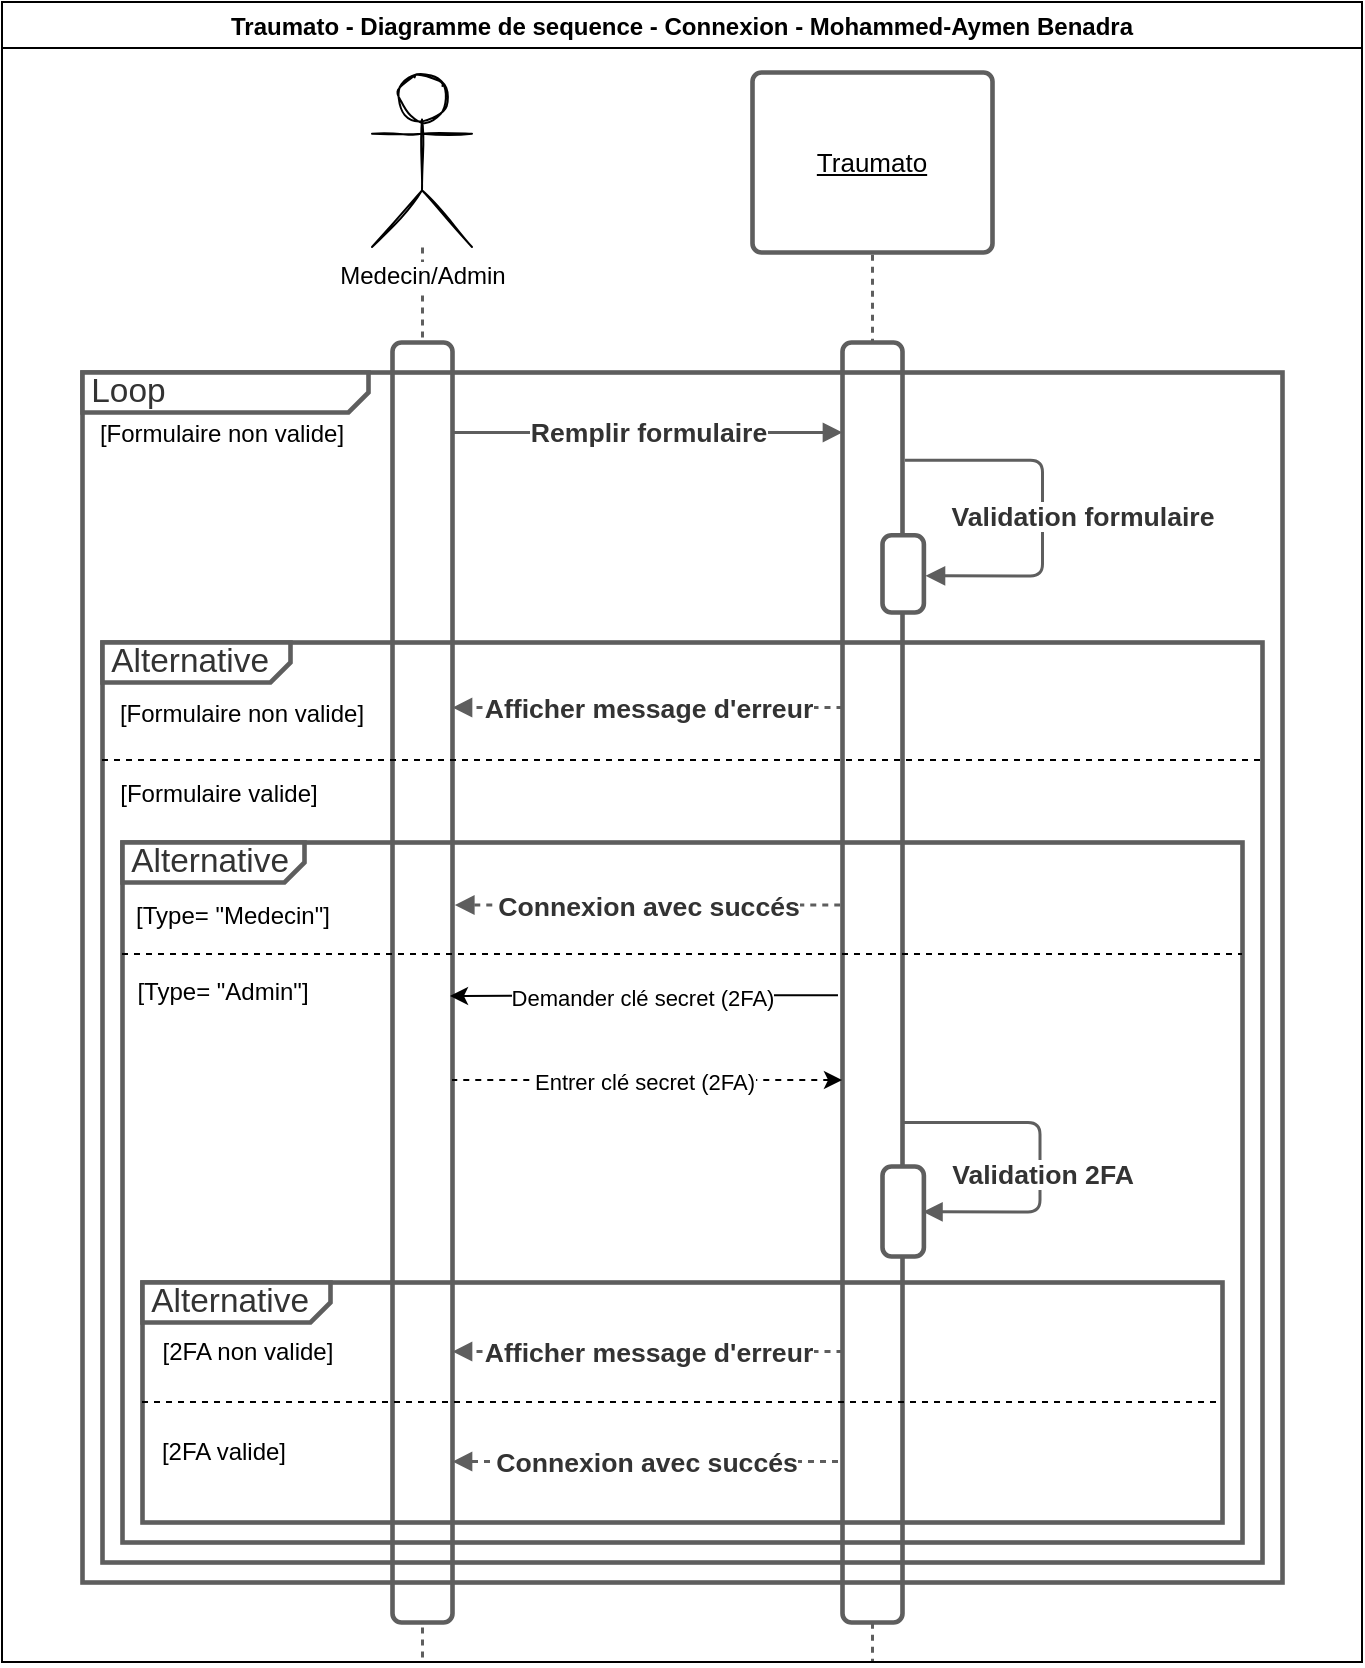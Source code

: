 <mxfile version="16.1.2" type="device"><diagram id="C5RBs43oDa-KdzZeNtuy" name="Page-1"><mxGraphModel dx="1231" dy="1828" grid="1" gridSize="10" guides="1" tooltips="1" connect="1" arrows="1" fold="1" page="1" pageScale="1" pageWidth="827" pageHeight="1169" math="0" shadow="0"><root><mxCell id="WIyWlLk6GJQsqaUBKTNV-0"/><mxCell id="WIyWlLk6GJQsqaUBKTNV-1" parent="WIyWlLk6GJQsqaUBKTNV-0"/><UserObject label="" lucidchartObjectId="zJ1IH1pmfaeK" id="pp3J_U2hA2srE2MGtHQ_-24"><mxCell style="html=1;jettySize=18;whiteSpace=wrap;fontSize=13;strokeColor=#5E5E5E;dashed=1;fixDash=1;strokeWidth=1.5;rounded=1;arcSize=12;edgeStyle=orthogonalEdgeStyle;startArrow=none;endArrow=none;exitX=0.5;exitY=1.013;exitPerimeter=0;" parent="WIyWlLk6GJQsqaUBKTNV-1" source="pp3J_U2hA2srE2MGtHQ_-27" edge="1"><mxGeometry width="100" height="100" relative="1" as="geometry"><Array as="points"/><mxPoint x="475" y="810" as="targetPoint"/></mxGeometry></mxCell></UserObject><UserObject label="" lucidchartObjectId="zJ1IKEO9QhJ5" id="pp3J_U2hA2srE2MGtHQ_-25"><mxCell style="html=1;jettySize=18;whiteSpace=wrap;fontSize=13;strokeColor=#5E5E5E;dashed=1;fixDash=1;strokeWidth=1.5;rounded=1;arcSize=12;edgeStyle=orthogonalEdgeStyle;startArrow=none;endArrow=none;" parent="WIyWlLk6GJQsqaUBKTNV-1" source="r_FnY9aBZrgjU_sXKwiG-0" edge="1"><mxGeometry width="100" height="100" relative="1" as="geometry"><Array as="points"/><mxPoint x="250" y="810" as="targetPoint"/><mxPoint x="140" y="121.17" as="sourcePoint"/></mxGeometry></mxCell></UserObject><UserObject label="" lucidchartObjectId="zJ1Is7hZHCd6" id="pp3J_U2hA2srE2MGtHQ_-26"><mxCell style="html=1;overflow=block;blockSpacing=1;whiteSpace=wrap;fontSize=13;spacing=0;strokeColor=#5e5e5e;strokeOpacity=100;rounded=1;absoluteArcSize=1;arcSize=9;strokeWidth=2.3;fontStyle=4" parent="WIyWlLk6GJQsqaUBKTNV-1" vertex="1"><mxGeometry x="235" y="150" width="30" height="640" as="geometry"/></mxCell></UserObject><UserObject label="" lucidchartObjectId="zJ1I3VxP6T0A" id="pp3J_U2hA2srE2MGtHQ_-28"><mxCell style="html=1;overflow=block;blockSpacing=1;whiteSpace=wrap;fontSize=13;spacing=0;strokeColor=#5e5e5e;strokeOpacity=100;rounded=1;absoluteArcSize=1;arcSize=9;strokeWidth=2.3;recursiveResize=1;autosize=0;" parent="WIyWlLk6GJQsqaUBKTNV-1" vertex="1"><mxGeometry x="460" y="150" width="30" height="640" as="geometry"/></mxCell></UserObject><UserObject label="&amp;nbsp;Loop" lucidchartObjectId="zJ1IYQGBxUK1" id="pp3J_U2hA2srE2MGtHQ_-20"><mxCell style="html=1;blockSpacing=1;whiteSpace=wrap;shape=mxgraph.sysml.package2;xSize=90;overflow=fill;fontSize=16.7;fontColor=#333333;align=left;spacing=0;strokeColor=#5e5e5e;strokeOpacity=100;rounded=1;absoluteArcSize=1;arcSize=9;strokeWidth=2.3;labelX=143.37;" parent="WIyWlLk6GJQsqaUBKTNV-1" vertex="1"><mxGeometry x="80" y="165" width="600" height="605" as="geometry"/></mxCell></UserObject><mxCell id="pp3J_U2hA2srE2MGtHQ_-38" value="[Formulaire non valide]" style="text;html=1;strokeColor=none;fillColor=none;align=center;verticalAlign=middle;whiteSpace=wrap;rounded=0;" parent="pp3J_U2hA2srE2MGtHQ_-20" vertex="1"><mxGeometry x="5" y="18.021" width="130" height="25.745" as="geometry"/></mxCell><UserObject label="" lucidchartObjectId="zJ1If.RK0V22" id="pp3J_U2hA2srE2MGtHQ_-33"><mxCell style="html=1;overflow=block;blockSpacing=1;whiteSpace=wrap;fontSize=13;spacing=0;strokeColor=#5e5e5e;strokeOpacity=100;rounded=1;absoluteArcSize=1;arcSize=9;strokeWidth=2.3;" parent="pp3J_U2hA2srE2MGtHQ_-20" vertex="1"><mxGeometry x="399.998" y="81.362" width="20.69" height="38.617" as="geometry"/></mxCell></UserObject><UserObject label="&amp;nbsp;Alternative&lt;br&gt;" lucidchartObjectId="zJ1IwkBVcDdR" id="pp3J_U2hA2srE2MGtHQ_-19"><mxCell style="html=1;blockSpacing=1;whiteSpace=wrap;shape=mxgraph.sysml.package2;xSize=90;overflow=fill;fontSize=16.7;fontColor=#333333;align=left;spacing=0;strokeColor=#5e5e5e;strokeOpacity=100;rounded=1;absoluteArcSize=1;arcSize=9;strokeWidth=2.3;labelX=94.25;" parent="WIyWlLk6GJQsqaUBKTNV-1" vertex="1"><mxGeometry x="90" y="300" width="580" height="460" as="geometry"/></mxCell></UserObject><UserObject label="&amp;nbsp;Alternative" lucidchartObjectId="JK1IxJ0YN-iC" id="pp3J_U2hA2srE2MGtHQ_-22"><mxCell style="html=1;blockSpacing=1;whiteSpace=wrap;shape=mxgraph.sysml.package2;xSize=90;overflow=fill;fontSize=16.7;fontColor=#333333;align=left;spacing=0;strokeColor=#5e5e5e;strokeOpacity=100;rounded=1;absoluteArcSize=1;arcSize=9;strokeWidth=2.3;labelX=91.25;" parent="WIyWlLk6GJQsqaUBKTNV-1" vertex="1"><mxGeometry x="100" y="400" width="560" height="350" as="geometry"/></mxCell></UserObject><mxCell id="pp3J_U2hA2srE2MGtHQ_-50" style="edgeStyle=orthogonalEdgeStyle;rounded=0;orthogonalLoop=1;jettySize=auto;html=1;exitX=-0.067;exitY=0.465;exitDx=0;exitDy=0;exitPerimeter=0;" parent="WIyWlLk6GJQsqaUBKTNV-1" edge="1"><mxGeometry relative="1" as="geometry"><mxPoint x="457.99" y="476.6" as="sourcePoint"/><mxPoint x="264" y="477" as="targetPoint"/><Array as="points"><mxPoint x="361" y="477"/><mxPoint x="264" y="477"/></Array></mxGeometry></mxCell><mxCell id="pp3J_U2hA2srE2MGtHQ_-51" value="Demander clé secret (2FA)" style="edgeLabel;html=1;align=center;verticalAlign=middle;resizable=0;points=[];" parent="pp3J_U2hA2srE2MGtHQ_-50" vertex="1" connectable="0"><mxGeometry x="-0.126" y="1" relative="1" as="geometry"><mxPoint x="-13" as="offset"/></mxGeometry></mxCell><UserObject label="Traumato" lucidchartObjectId="zJ1IP0H9Sxrg" id="pp3J_U2hA2srE2MGtHQ_-27"><mxCell style="html=1;overflow=block;blockSpacing=1;whiteSpace=wrap;fontSize=13;fontStyle=4;spacing=3.8;strokeColor=#5e5e5e;strokeOpacity=100;rounded=1;absoluteArcSize=1;arcSize=9;strokeWidth=2.3;" parent="WIyWlLk6GJQsqaUBKTNV-1" vertex="1"><mxGeometry x="415" y="15" width="120" height="90" as="geometry"/></mxCell></UserObject><UserObject label="" lucidchartObjectId="zJ1Iwt_B9_Lc" id="pp3J_U2hA2srE2MGtHQ_-29"><mxCell style="html=1;jettySize=18;whiteSpace=wrap;fontSize=13;strokeColor=#5E5E5E;strokeWidth=1.5;rounded=1;arcSize=12;edgeStyle=orthogonalEdgeStyle;startArrow=none;endArrow=block;endFill=1;exitX=1.042;exitY=0.092;exitPerimeter=0;entryX=1.038;entryY=0.526;entryPerimeter=0;exitDx=0;exitDy=0;" parent="WIyWlLk6GJQsqaUBKTNV-1" source="pp3J_U2hA2srE2MGtHQ_-28" target="pp3J_U2hA2srE2MGtHQ_-33" edge="1"><mxGeometry width="100" height="100" relative="1" as="geometry"><Array as="points"><mxPoint x="560" y="209"/><mxPoint x="560" y="267"/></Array></mxGeometry></mxCell></UserObject><mxCell id="pp3J_U2hA2srE2MGtHQ_-30" value="Validation formulaire" style="text;html=1;resizable=0;labelBackgroundColor=default;align=center;verticalAlign=middle;fontStyle=1;fontColor=#333333;fontSize=13.3;" parent="pp3J_U2hA2srE2MGtHQ_-29" vertex="1"><mxGeometry x="0.136" relative="1" as="geometry"><mxPoint x="20" y="-8" as="offset"/></mxGeometry></mxCell><UserObject label="" lucidchartObjectId="zJ1IO_bpriky" id="pp3J_U2hA2srE2MGtHQ_-31"><mxCell style="html=1;jettySize=18;whiteSpace=wrap;fontSize=13;strokeColor=#5E5E5E;dashed=1;fixDash=1;strokeWidth=1.5;rounded=1;arcSize=12;edgeStyle=orthogonalEdgeStyle;startArrow=none;endArrow=block;endFill=1;exitX=0;exitY=0.25;entryX=1;entryY=0.25;exitDx=0;exitDy=0;entryDx=0;entryDy=0;" parent="WIyWlLk6GJQsqaUBKTNV-1" edge="1"><mxGeometry width="100" height="100" relative="1" as="geometry"><Array as="points"/><mxPoint x="460" y="332.5" as="sourcePoint"/><mxPoint x="265" y="332.5" as="targetPoint"/></mxGeometry></mxCell></UserObject><mxCell id="pp3J_U2hA2srE2MGtHQ_-32" value="Afficher message d'erreur" style="text;html=1;resizable=0;labelBackgroundColor=default;align=center;verticalAlign=middle;fontStyle=1;fontColor=#333333;fontSize=13.3;" parent="pp3J_U2hA2srE2MGtHQ_-31" vertex="1"><mxGeometry relative="1" as="geometry"><mxPoint as="offset"/></mxGeometry></mxCell><UserObject label="" lucidchartObjectId="UJ1IElN85Y97" id="pp3J_U2hA2srE2MGtHQ_-34"><mxCell style="html=1;jettySize=18;whiteSpace=wrap;fontSize=13;strokeColor=#5E5E5E;strokeWidth=1.5;rounded=1;arcSize=12;edgeStyle=orthogonalEdgeStyle;startArrow=none;endArrow=block;endFill=1;jumpSize=6;" parent="WIyWlLk6GJQsqaUBKTNV-1" edge="1"><mxGeometry width="100" height="100" relative="1" as="geometry"><Array as="points"/><mxPoint x="265" y="195" as="sourcePoint"/><mxPoint x="460" y="195" as="targetPoint"/></mxGeometry></mxCell></UserObject><mxCell id="pp3J_U2hA2srE2MGtHQ_-35" value="Remplir formulaire" style="text;html=1;resizable=0;labelBackgroundColor=default;align=center;verticalAlign=middle;fontStyle=1;fontColor=#333333;fontSize=13.3;" parent="pp3J_U2hA2srE2MGtHQ_-34" vertex="1"><mxGeometry relative="1" as="geometry"><mxPoint as="offset"/></mxGeometry></mxCell><UserObject label="" lucidchartObjectId="sO1IHZpVrsMg" id="pp3J_U2hA2srE2MGtHQ_-36"><mxCell style="html=1;jettySize=18;whiteSpace=wrap;fontSize=13;strokeColor=#5E5E5E;dashed=1;fixDash=1;strokeWidth=1.5;rounded=1;arcSize=12;edgeStyle=orthogonalEdgeStyle;startArrow=none;endArrow=block;endFill=1;exitX=-0.037;exitY=0.335;exitPerimeter=0;entryX=1.038;entryY=0.335;entryPerimeter=0;" parent="WIyWlLk6GJQsqaUBKTNV-1" edge="1"><mxGeometry width="100" height="100" relative="1" as="geometry"><Array as="points"/><mxPoint x="458.89" y="431.25" as="sourcePoint"/><mxPoint x="266.14" y="431.25" as="targetPoint"/></mxGeometry></mxCell></UserObject><mxCell id="pp3J_U2hA2srE2MGtHQ_-37" value="Connexion avec succés" style="text;html=1;resizable=0;labelBackgroundColor=default;align=center;verticalAlign=middle;fontStyle=1;fontColor=#333333;fontSize=13.3;" parent="pp3J_U2hA2srE2MGtHQ_-36" vertex="1"><mxGeometry relative="1" as="geometry"><mxPoint as="offset"/></mxGeometry></mxCell><mxCell id="pp3J_U2hA2srE2MGtHQ_-39" value="[Formulaire non valide]" style="text;html=1;strokeColor=none;fillColor=none;align=center;verticalAlign=middle;whiteSpace=wrap;rounded=0;" parent="WIyWlLk6GJQsqaUBKTNV-1" vertex="1"><mxGeometry x="90" y="321" width="140" height="30" as="geometry"/></mxCell><mxCell id="pp3J_U2hA2srE2MGtHQ_-40" value="[Formulaire valide]" style="text;html=1;strokeColor=none;fillColor=none;align=center;verticalAlign=middle;whiteSpace=wrap;rounded=0;" parent="WIyWlLk6GJQsqaUBKTNV-1" vertex="1"><mxGeometry x="93" y="361" width="111" height="30" as="geometry"/></mxCell><mxCell id="pp3J_U2hA2srE2MGtHQ_-41" value="" style="line;strokeWidth=1;fillColor=none;align=left;verticalAlign=middle;spacingTop=-1;spacingLeft=3;spacingRight=3;rotatable=0;labelPosition=right;points=[];portConstraint=eastwest;dashed=1;" parent="WIyWlLk6GJQsqaUBKTNV-1" vertex="1"><mxGeometry x="90" y="355" width="580" height="8" as="geometry"/></mxCell><mxCell id="pp3J_U2hA2srE2MGtHQ_-42" value="[Type= &quot;Medecin&quot;]" style="text;html=1;strokeColor=none;fillColor=none;align=center;verticalAlign=middle;whiteSpace=wrap;rounded=0;" parent="WIyWlLk6GJQsqaUBKTNV-1" vertex="1"><mxGeometry x="101" y="422" width="109" height="30" as="geometry"/></mxCell><mxCell id="pp3J_U2hA2srE2MGtHQ_-44" value="" style="line;strokeWidth=1;fillColor=none;align=left;verticalAlign=middle;spacingTop=-1;spacingLeft=3;spacingRight=3;rotatable=0;labelPosition=right;points=[];portConstraint=eastwest;dashed=1;" parent="WIyWlLk6GJQsqaUBKTNV-1" vertex="1"><mxGeometry x="100" y="452" width="560" height="8" as="geometry"/></mxCell><mxCell id="pp3J_U2hA2srE2MGtHQ_-45" value="[Type= &quot;Admin&quot;]" style="text;html=1;strokeColor=none;fillColor=none;align=center;verticalAlign=middle;whiteSpace=wrap;rounded=0;" parent="WIyWlLk6GJQsqaUBKTNV-1" vertex="1"><mxGeometry x="101" y="460" width="99" height="30" as="geometry"/></mxCell><mxCell id="pp3J_U2hA2srE2MGtHQ_-52" style="edgeStyle=orthogonalEdgeStyle;rounded=0;orthogonalLoop=1;jettySize=auto;html=1;exitX=0;exitY=0.5;exitDx=0;exitDy=0;startArrow=classic;startFill=1;endArrow=none;endFill=0;dashed=1;" parent="WIyWlLk6GJQsqaUBKTNV-1" edge="1"><mxGeometry relative="1" as="geometry"><mxPoint x="460" y="519" as="sourcePoint"/><mxPoint x="265" y="519" as="targetPoint"/></mxGeometry></mxCell><mxCell id="pp3J_U2hA2srE2MGtHQ_-53" value="Entrer clé secret (2FA)" style="edgeLabel;html=1;align=center;verticalAlign=middle;resizable=0;points=[];" parent="pp3J_U2hA2srE2MGtHQ_-52" vertex="1" connectable="0"><mxGeometry x="-0.126" y="1" relative="1" as="geometry"><mxPoint x="-14" as="offset"/></mxGeometry></mxCell><UserObject label="" lucidchartObjectId="zJ1If.RK0V22" id="pp3J_U2hA2srE2MGtHQ_-55"><mxCell style="html=1;overflow=block;blockSpacing=1;whiteSpace=wrap;fontSize=13;spacing=0;strokeColor=#5e5e5e;strokeOpacity=100;rounded=1;absoluteArcSize=1;arcSize=9;strokeWidth=2.3;" parent="WIyWlLk6GJQsqaUBKTNV-1" vertex="1"><mxGeometry x="479.998" y="562" width="20.69" height="45" as="geometry"/></mxCell></UserObject><UserObject label="" lucidchartObjectId="zJ1Iwt_B9_Lc" id="pp3J_U2hA2srE2MGtHQ_-56"><mxCell style="html=1;jettySize=18;whiteSpace=wrap;fontSize=13;strokeColor=#5E5E5E;strokeWidth=1.5;rounded=1;arcSize=12;edgeStyle=orthogonalEdgeStyle;startArrow=none;endArrow=block;endFill=1;exitX=1.042;exitY=0.092;exitPerimeter=0;entryX=1.038;entryY=0.526;entryPerimeter=0;exitDx=0;exitDy=0;" parent="WIyWlLk6GJQsqaUBKTNV-1" edge="1"><mxGeometry width="100" height="100" relative="1" as="geometry"><Array as="points"><mxPoint x="558.74" y="540"/><mxPoint x="558.74" y="585"/></Array><mxPoint x="490" y="540" as="sourcePoint"/><mxPoint x="500.214" y="584.67" as="targetPoint"/></mxGeometry></mxCell></UserObject><mxCell id="pp3J_U2hA2srE2MGtHQ_-57" value="Validation 2FA" style="text;html=1;resizable=0;labelBackgroundColor=default;align=center;verticalAlign=middle;fontStyle=1;fontColor=#333333;fontSize=13.3;" parent="pp3J_U2hA2srE2MGtHQ_-56" vertex="1"><mxGeometry x="0.136" relative="1" as="geometry"><mxPoint x="1" y="-3" as="offset"/></mxGeometry></mxCell><UserObject label="&amp;nbsp;Alternative&lt;br&gt;" lucidchartObjectId="zJ1IwkBVcDdR" id="pp3J_U2hA2srE2MGtHQ_-64"><mxCell style="html=1;blockSpacing=1;whiteSpace=wrap;shape=mxgraph.sysml.package2;xSize=90;overflow=fill;fontSize=16.7;fontColor=#333333;align=left;spacing=0;strokeColor=#5e5e5e;strokeOpacity=100;rounded=1;absoluteArcSize=1;arcSize=9;strokeWidth=2.3;labelX=94.25;" parent="WIyWlLk6GJQsqaUBKTNV-1" vertex="1"><mxGeometry x="110" y="620" width="540" height="120" as="geometry"/></mxCell></UserObject><mxCell id="pp3J_U2hA2srE2MGtHQ_-65" value="[2FA non valide]" style="text;html=1;strokeColor=none;fillColor=none;align=center;verticalAlign=middle;whiteSpace=wrap;rounded=0;" parent="WIyWlLk6GJQsqaUBKTNV-1" vertex="1"><mxGeometry x="116" y="640" width="94" height="30" as="geometry"/></mxCell><UserObject label="" lucidchartObjectId="zJ1IO_bpriky" id="pp3J_U2hA2srE2MGtHQ_-66"><mxCell style="html=1;jettySize=18;whiteSpace=wrap;fontSize=13;strokeColor=#5E5E5E;dashed=1;fixDash=1;strokeWidth=1.5;rounded=1;arcSize=12;edgeStyle=orthogonalEdgeStyle;startArrow=none;endArrow=block;endFill=1;exitX=0;exitY=0.25;entryX=1;entryY=0.25;exitDx=0;exitDy=0;entryDx=0;entryDy=0;" parent="WIyWlLk6GJQsqaUBKTNV-1" edge="1"><mxGeometry width="100" height="100" relative="1" as="geometry"><Array as="points"/><mxPoint x="460" y="654.5" as="sourcePoint"/><mxPoint x="265" y="654.5" as="targetPoint"/></mxGeometry></mxCell></UserObject><mxCell id="pp3J_U2hA2srE2MGtHQ_-67" value="Afficher message d'erreur" style="text;html=1;resizable=0;labelBackgroundColor=default;align=center;verticalAlign=middle;fontStyle=1;fontColor=#333333;fontSize=13.3;" parent="pp3J_U2hA2srE2MGtHQ_-66" vertex="1"><mxGeometry relative="1" as="geometry"><mxPoint as="offset"/></mxGeometry></mxCell><mxCell id="pp3J_U2hA2srE2MGtHQ_-68" value="" style="line;strokeWidth=1;fillColor=none;align=left;verticalAlign=middle;spacingTop=-1;spacingLeft=3;spacingRight=3;rotatable=0;labelPosition=right;points=[];portConstraint=eastwest;dashed=1;" parent="WIyWlLk6GJQsqaUBKTNV-1" vertex="1"><mxGeometry x="110" y="676" width="540" height="8" as="geometry"/></mxCell><UserObject label="" lucidchartObjectId="sO1IHZpVrsMg" id="pp3J_U2hA2srE2MGtHQ_-69"><mxCell style="html=1;jettySize=18;whiteSpace=wrap;fontSize=13;strokeColor=#5E5E5E;dashed=1;fixDash=1;strokeWidth=1.5;rounded=1;arcSize=12;edgeStyle=orthogonalEdgeStyle;startArrow=none;endArrow=block;endFill=1;exitX=-0.037;exitY=0.335;exitPerimeter=0;entryX=1.038;entryY=0.335;entryPerimeter=0;" parent="WIyWlLk6GJQsqaUBKTNV-1" edge="1"><mxGeometry width="100" height="100" relative="1" as="geometry"><Array as="points"/><mxPoint x="457.75" y="709.5" as="sourcePoint"/><mxPoint x="265.0" y="709.5" as="targetPoint"/></mxGeometry></mxCell></UserObject><mxCell id="pp3J_U2hA2srE2MGtHQ_-70" value="Connexion avec succés" style="text;html=1;resizable=0;labelBackgroundColor=default;align=center;verticalAlign=middle;fontStyle=1;fontColor=#333333;fontSize=13.3;" parent="pp3J_U2hA2srE2MGtHQ_-69" vertex="1"><mxGeometry relative="1" as="geometry"><mxPoint as="offset"/></mxGeometry></mxCell><mxCell id="pp3J_U2hA2srE2MGtHQ_-71" value="[2FA valide]" style="text;html=1;strokeColor=none;fillColor=none;align=center;verticalAlign=middle;whiteSpace=wrap;rounded=0;" parent="WIyWlLk6GJQsqaUBKTNV-1" vertex="1"><mxGeometry x="114" y="690" width="74" height="30" as="geometry"/></mxCell><mxCell id="r_FnY9aBZrgjU_sXKwiG-0" value="Medecin/Admin" style="shape=umlActor;verticalLabelPosition=bottom;verticalAlign=top;html=1;outlineConnect=0;labelBackgroundColor=default;sketch=1;" parent="WIyWlLk6GJQsqaUBKTNV-1" vertex="1"><mxGeometry x="225" y="17.5" width="50" height="85" as="geometry"/></mxCell><mxCell id="Ag3MUZ4gocjKsc4A0kMz-0" value="Traumato - Diagramme de sequence - Connexion - Mohammed-Aymen Benadra" style="swimlane;" vertex="1" parent="WIyWlLk6GJQsqaUBKTNV-1"><mxGeometry x="40" y="-20" width="680" height="830" as="geometry"/></mxCell></root></mxGraphModel></diagram></mxfile>